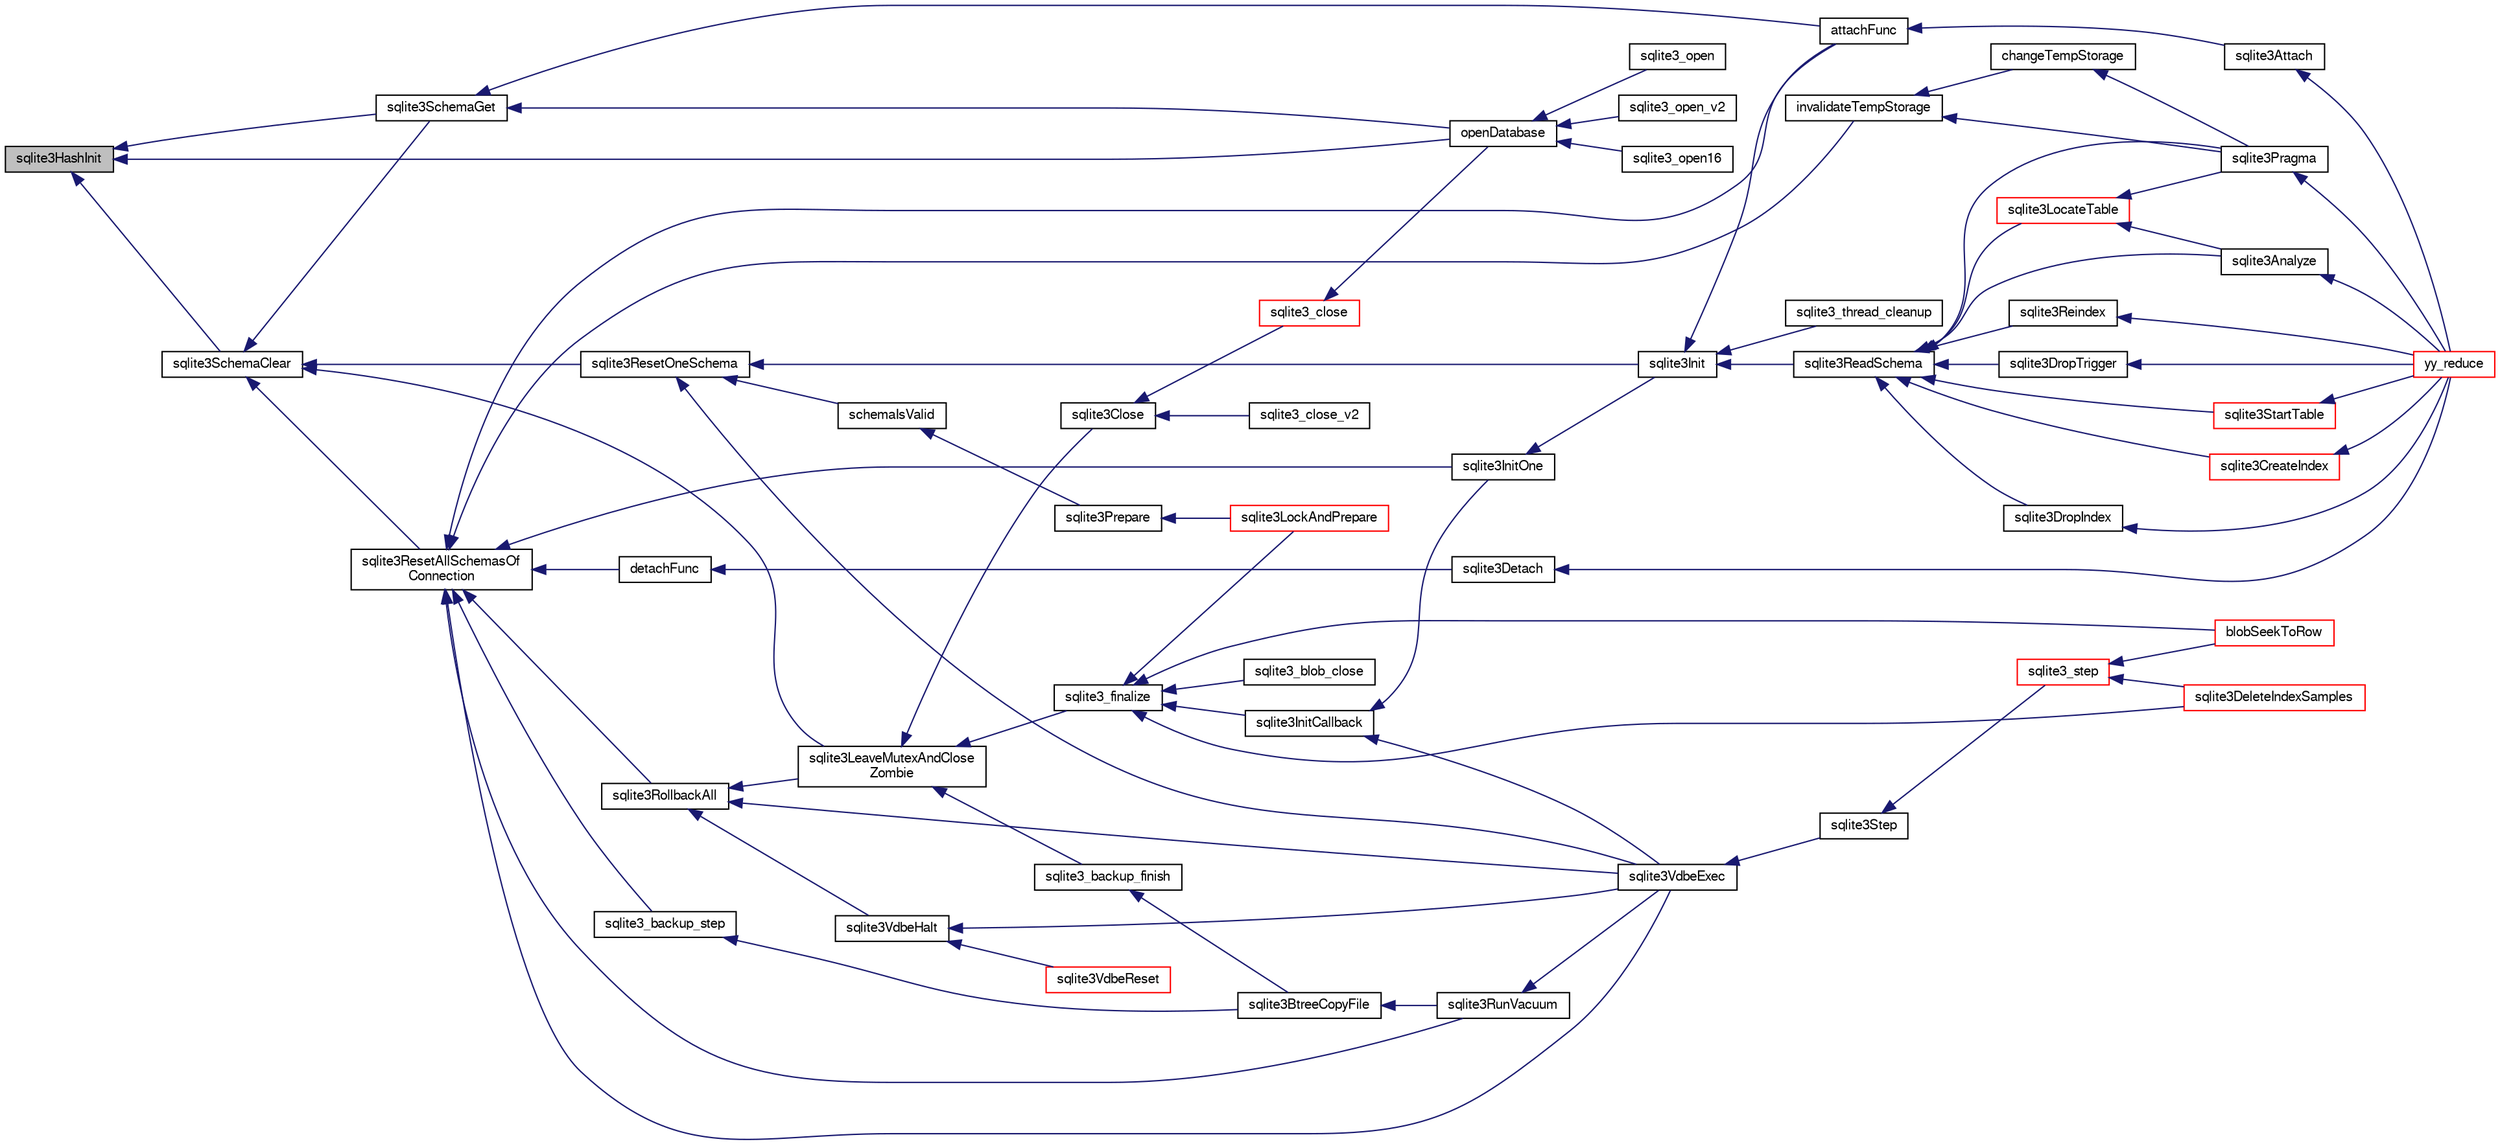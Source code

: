 digraph "sqlite3HashInit"
{
  edge [fontname="FreeSans",fontsize="10",labelfontname="FreeSans",labelfontsize="10"];
  node [fontname="FreeSans",fontsize="10",shape=record];
  rankdir="LR";
  Node561645 [label="sqlite3HashInit",height=0.2,width=0.4,color="black", fillcolor="grey75", style="filled", fontcolor="black"];
  Node561645 -> Node561646 [dir="back",color="midnightblue",fontsize="10",style="solid",fontname="FreeSans"];
  Node561646 [label="sqlite3SchemaClear",height=0.2,width=0.4,color="black", fillcolor="white", style="filled",URL="$sqlite3_8c.html#a927c603430267e42c56ab38ca221322a"];
  Node561646 -> Node561647 [dir="back",color="midnightblue",fontsize="10",style="solid",fontname="FreeSans"];
  Node561647 [label="sqlite3ResetOneSchema",height=0.2,width=0.4,color="black", fillcolor="white", style="filled",URL="$sqlite3_8c.html#aae32656cb46c5449ae7c53fc8aa27887"];
  Node561647 -> Node561648 [dir="back",color="midnightblue",fontsize="10",style="solid",fontname="FreeSans"];
  Node561648 [label="sqlite3VdbeExec",height=0.2,width=0.4,color="black", fillcolor="white", style="filled",URL="$sqlite3_8c.html#a8ce40a614bdc56719c4d642b1e4dfb21"];
  Node561648 -> Node561649 [dir="back",color="midnightblue",fontsize="10",style="solid",fontname="FreeSans"];
  Node561649 [label="sqlite3Step",height=0.2,width=0.4,color="black", fillcolor="white", style="filled",URL="$sqlite3_8c.html#a3f2872e873e2758a4beedad1d5113554"];
  Node561649 -> Node561650 [dir="back",color="midnightblue",fontsize="10",style="solid",fontname="FreeSans"];
  Node561650 [label="sqlite3_step",height=0.2,width=0.4,color="red", fillcolor="white", style="filled",URL="$sqlite3_8h.html#ac1e491ce36b7471eb28387f7d3c74334"];
  Node561650 -> Node561669 [dir="back",color="midnightblue",fontsize="10",style="solid",fontname="FreeSans"];
  Node561669 [label="blobSeekToRow",height=0.2,width=0.4,color="red", fillcolor="white", style="filled",URL="$sqlite3_8c.html#afff57e13332b98c8a44a7cebe38962ab"];
  Node561650 -> Node561672 [dir="back",color="midnightblue",fontsize="10",style="solid",fontname="FreeSans"];
  Node561672 [label="sqlite3DeleteIndexSamples",height=0.2,width=0.4,color="red", fillcolor="white", style="filled",URL="$sqlite3_8c.html#aaeda0302fbf61397ec009f65bed047ef"];
  Node561647 -> Node561675 [dir="back",color="midnightblue",fontsize="10",style="solid",fontname="FreeSans"];
  Node561675 [label="sqlite3Init",height=0.2,width=0.4,color="black", fillcolor="white", style="filled",URL="$sqlite3_8c.html#aed74e3dc765631a833f522f425ff5a48"];
  Node561675 -> Node561676 [dir="back",color="midnightblue",fontsize="10",style="solid",fontname="FreeSans"];
  Node561676 [label="attachFunc",height=0.2,width=0.4,color="black", fillcolor="white", style="filled",URL="$sqlite3_8c.html#a69cb751a7da501b9a0aa37e0d7c3eaf7"];
  Node561676 -> Node561677 [dir="back",color="midnightblue",fontsize="10",style="solid",fontname="FreeSans"];
  Node561677 [label="sqlite3Attach",height=0.2,width=0.4,color="black", fillcolor="white", style="filled",URL="$sqlite3_8c.html#ae0907fe0b43cc1b4c7e6a16213e8546f"];
  Node561677 -> Node561678 [dir="back",color="midnightblue",fontsize="10",style="solid",fontname="FreeSans"];
  Node561678 [label="yy_reduce",height=0.2,width=0.4,color="red", fillcolor="white", style="filled",URL="$sqlite3_8c.html#a7c419a9b25711c666a9a2449ef377f14"];
  Node561675 -> Node561680 [dir="back",color="midnightblue",fontsize="10",style="solid",fontname="FreeSans"];
  Node561680 [label="sqlite3ReadSchema",height=0.2,width=0.4,color="black", fillcolor="white", style="filled",URL="$sqlite3_8c.html#ac41a97f30334f7d35b2b5713097eca90"];
  Node561680 -> Node561681 [dir="back",color="midnightblue",fontsize="10",style="solid",fontname="FreeSans"];
  Node561681 [label="sqlite3Analyze",height=0.2,width=0.4,color="black", fillcolor="white", style="filled",URL="$sqlite3_8c.html#ac696deb1ccaae3fa855cfbd0bfd4d048"];
  Node561681 -> Node561678 [dir="back",color="midnightblue",fontsize="10",style="solid",fontname="FreeSans"];
  Node561680 -> Node561682 [dir="back",color="midnightblue",fontsize="10",style="solid",fontname="FreeSans"];
  Node561682 [label="sqlite3LocateTable",height=0.2,width=0.4,color="red", fillcolor="white", style="filled",URL="$sqlite3_8c.html#adfeea5b18971250d4ff7f5a44e134d75"];
  Node561682 -> Node561681 [dir="back",color="midnightblue",fontsize="10",style="solid",fontname="FreeSans"];
  Node561682 -> Node561726 [dir="back",color="midnightblue",fontsize="10",style="solid",fontname="FreeSans"];
  Node561726 [label="sqlite3Pragma",height=0.2,width=0.4,color="black", fillcolor="white", style="filled",URL="$sqlite3_8c.html#a111391370f58f8e6a6eca51fd34d62ed"];
  Node561726 -> Node561678 [dir="back",color="midnightblue",fontsize="10",style="solid",fontname="FreeSans"];
  Node561680 -> Node561770 [dir="back",color="midnightblue",fontsize="10",style="solid",fontname="FreeSans"];
  Node561770 [label="sqlite3StartTable",height=0.2,width=0.4,color="red", fillcolor="white", style="filled",URL="$sqlite3_8c.html#af49b4395f39d9078a0dda2484c183012"];
  Node561770 -> Node561678 [dir="back",color="midnightblue",fontsize="10",style="solid",fontname="FreeSans"];
  Node561680 -> Node561687 [dir="back",color="midnightblue",fontsize="10",style="solid",fontname="FreeSans"];
  Node561687 [label="sqlite3CreateIndex",height=0.2,width=0.4,color="red", fillcolor="white", style="filled",URL="$sqlite3_8c.html#a8dbe5e590ab6c58a8c45f34f7c81e825"];
  Node561687 -> Node561678 [dir="back",color="midnightblue",fontsize="10",style="solid",fontname="FreeSans"];
  Node561680 -> Node561772 [dir="back",color="midnightblue",fontsize="10",style="solid",fontname="FreeSans"];
  Node561772 [label="sqlite3DropIndex",height=0.2,width=0.4,color="black", fillcolor="white", style="filled",URL="$sqlite3_8c.html#a3ffd2536f34a0cf6d427710b06b71e83"];
  Node561772 -> Node561678 [dir="back",color="midnightblue",fontsize="10",style="solid",fontname="FreeSans"];
  Node561680 -> Node561740 [dir="back",color="midnightblue",fontsize="10",style="solid",fontname="FreeSans"];
  Node561740 [label="sqlite3Reindex",height=0.2,width=0.4,color="black", fillcolor="white", style="filled",URL="$sqlite3_8c.html#abd189e31189391e1ef114b413ff4abbf"];
  Node561740 -> Node561678 [dir="back",color="midnightblue",fontsize="10",style="solid",fontname="FreeSans"];
  Node561680 -> Node561726 [dir="back",color="midnightblue",fontsize="10",style="solid",fontname="FreeSans"];
  Node561680 -> Node561773 [dir="back",color="midnightblue",fontsize="10",style="solid",fontname="FreeSans"];
  Node561773 [label="sqlite3DropTrigger",height=0.2,width=0.4,color="black", fillcolor="white", style="filled",URL="$sqlite3_8c.html#affdf1dd65e331b06feaef6ff8636305f"];
  Node561773 -> Node561678 [dir="back",color="midnightblue",fontsize="10",style="solid",fontname="FreeSans"];
  Node561675 -> Node561774 [dir="back",color="midnightblue",fontsize="10",style="solid",fontname="FreeSans"];
  Node561774 [label="sqlite3_thread_cleanup",height=0.2,width=0.4,color="black", fillcolor="white", style="filled",URL="$sqlite3_8h.html#a34980c829db84f02e1a1599063469f06"];
  Node561647 -> Node561877 [dir="back",color="midnightblue",fontsize="10",style="solid",fontname="FreeSans"];
  Node561877 [label="schemaIsValid",height=0.2,width=0.4,color="black", fillcolor="white", style="filled",URL="$sqlite3_8c.html#a7c466fe28e7ca6f46b8bf72c46d9738d"];
  Node561877 -> Node561827 [dir="back",color="midnightblue",fontsize="10",style="solid",fontname="FreeSans"];
  Node561827 [label="sqlite3Prepare",height=0.2,width=0.4,color="black", fillcolor="white", style="filled",URL="$sqlite3_8c.html#acb25890858d0bf4b12eb7aae569f0c7b"];
  Node561827 -> Node561828 [dir="back",color="midnightblue",fontsize="10",style="solid",fontname="FreeSans"];
  Node561828 [label="sqlite3LockAndPrepare",height=0.2,width=0.4,color="red", fillcolor="white", style="filled",URL="$sqlite3_8c.html#a5db1ec5589aa2b02c6d979211a8789bd"];
  Node561646 -> Node561878 [dir="back",color="midnightblue",fontsize="10",style="solid",fontname="FreeSans"];
  Node561878 [label="sqlite3ResetAllSchemasOf\lConnection",height=0.2,width=0.4,color="black", fillcolor="white", style="filled",URL="$sqlite3_8c.html#a2fc0d7e9d7e688a2a81ea4775dd12e33"];
  Node561878 -> Node561879 [dir="back",color="midnightblue",fontsize="10",style="solid",fontname="FreeSans"];
  Node561879 [label="sqlite3_backup_step",height=0.2,width=0.4,color="black", fillcolor="white", style="filled",URL="$sqlite3_8h.html#a1699b75e98d082eebc465a9e64c35269"];
  Node561879 -> Node561880 [dir="back",color="midnightblue",fontsize="10",style="solid",fontname="FreeSans"];
  Node561880 [label="sqlite3BtreeCopyFile",height=0.2,width=0.4,color="black", fillcolor="white", style="filled",URL="$sqlite3_8c.html#a4d9e19a79f0d5c1dfcef0bd137ae83f9"];
  Node561880 -> Node561834 [dir="back",color="midnightblue",fontsize="10",style="solid",fontname="FreeSans"];
  Node561834 [label="sqlite3RunVacuum",height=0.2,width=0.4,color="black", fillcolor="white", style="filled",URL="$sqlite3_8c.html#a5e83ddc7b3e7e8e79ad5d1fc92de1d2f"];
  Node561834 -> Node561648 [dir="back",color="midnightblue",fontsize="10",style="solid",fontname="FreeSans"];
  Node561878 -> Node561648 [dir="back",color="midnightblue",fontsize="10",style="solid",fontname="FreeSans"];
  Node561878 -> Node561676 [dir="back",color="midnightblue",fontsize="10",style="solid",fontname="FreeSans"];
  Node561878 -> Node561881 [dir="back",color="midnightblue",fontsize="10",style="solid",fontname="FreeSans"];
  Node561881 [label="detachFunc",height=0.2,width=0.4,color="black", fillcolor="white", style="filled",URL="$sqlite3_8c.html#a2b3dd04cb87abd088926ab0082a60b77"];
  Node561881 -> Node561720 [dir="back",color="midnightblue",fontsize="10",style="solid",fontname="FreeSans"];
  Node561720 [label="sqlite3Detach",height=0.2,width=0.4,color="black", fillcolor="white", style="filled",URL="$sqlite3_8c.html#ab1a5a0b01c7560aef5e0b8603a68747d"];
  Node561720 -> Node561678 [dir="back",color="midnightblue",fontsize="10",style="solid",fontname="FreeSans"];
  Node561878 -> Node561882 [dir="back",color="midnightblue",fontsize="10",style="solid",fontname="FreeSans"];
  Node561882 [label="invalidateTempStorage",height=0.2,width=0.4,color="black", fillcolor="white", style="filled",URL="$sqlite3_8c.html#a759777a1eb3c3e96a5af94932b39e69a"];
  Node561882 -> Node561883 [dir="back",color="midnightblue",fontsize="10",style="solid",fontname="FreeSans"];
  Node561883 [label="changeTempStorage",height=0.2,width=0.4,color="black", fillcolor="white", style="filled",URL="$sqlite3_8c.html#abd43abe0a0959a45c786b9865ed52904"];
  Node561883 -> Node561726 [dir="back",color="midnightblue",fontsize="10",style="solid",fontname="FreeSans"];
  Node561882 -> Node561726 [dir="back",color="midnightblue",fontsize="10",style="solid",fontname="FreeSans"];
  Node561878 -> Node561674 [dir="back",color="midnightblue",fontsize="10",style="solid",fontname="FreeSans"];
  Node561674 [label="sqlite3InitOne",height=0.2,width=0.4,color="black", fillcolor="white", style="filled",URL="$sqlite3_8c.html#ac4318b25df65269906b0379251fe9b85"];
  Node561674 -> Node561675 [dir="back",color="midnightblue",fontsize="10",style="solid",fontname="FreeSans"];
  Node561878 -> Node561834 [dir="back",color="midnightblue",fontsize="10",style="solid",fontname="FreeSans"];
  Node561878 -> Node561884 [dir="back",color="midnightblue",fontsize="10",style="solid",fontname="FreeSans"];
  Node561884 [label="sqlite3RollbackAll",height=0.2,width=0.4,color="black", fillcolor="white", style="filled",URL="$sqlite3_8c.html#ad902dd388d73208539f557962e3fe6bb"];
  Node561884 -> Node561885 [dir="back",color="midnightblue",fontsize="10",style="solid",fontname="FreeSans"];
  Node561885 [label="sqlite3VdbeHalt",height=0.2,width=0.4,color="black", fillcolor="white", style="filled",URL="$sqlite3_8c.html#a8d1d99703d999190fbc35ecc981cb709"];
  Node561885 -> Node561886 [dir="back",color="midnightblue",fontsize="10",style="solid",fontname="FreeSans"];
  Node561886 [label="sqlite3VdbeReset",height=0.2,width=0.4,color="red", fillcolor="white", style="filled",URL="$sqlite3_8c.html#a315a913742f7267f90d46d41446353b1"];
  Node561885 -> Node561648 [dir="back",color="midnightblue",fontsize="10",style="solid",fontname="FreeSans"];
  Node561884 -> Node561648 [dir="back",color="midnightblue",fontsize="10",style="solid",fontname="FreeSans"];
  Node561884 -> Node561895 [dir="back",color="midnightblue",fontsize="10",style="solid",fontname="FreeSans"];
  Node561895 [label="sqlite3LeaveMutexAndClose\lZombie",height=0.2,width=0.4,color="black", fillcolor="white", style="filled",URL="$sqlite3_8c.html#afe3a37c29dcb0fe9fc15fe07a3976f59"];
  Node561895 -> Node561896 [dir="back",color="midnightblue",fontsize="10",style="solid",fontname="FreeSans"];
  Node561896 [label="sqlite3_backup_finish",height=0.2,width=0.4,color="black", fillcolor="white", style="filled",URL="$sqlite3_8h.html#a176857dd58d99be53b6d7305533e0048"];
  Node561896 -> Node561880 [dir="back",color="midnightblue",fontsize="10",style="solid",fontname="FreeSans"];
  Node561895 -> Node561888 [dir="back",color="midnightblue",fontsize="10",style="solid",fontname="FreeSans"];
  Node561888 [label="sqlite3_finalize",height=0.2,width=0.4,color="black", fillcolor="white", style="filled",URL="$sqlite3_8h.html#a801195c0f771d40bb4be1e40f3b88945"];
  Node561888 -> Node561669 [dir="back",color="midnightblue",fontsize="10",style="solid",fontname="FreeSans"];
  Node561888 -> Node561889 [dir="back",color="midnightblue",fontsize="10",style="solid",fontname="FreeSans"];
  Node561889 [label="sqlite3_blob_close",height=0.2,width=0.4,color="black", fillcolor="white", style="filled",URL="$sqlite3_8h.html#a8885ae884821e14e1e4501183c5833d6"];
  Node561888 -> Node561672 [dir="back",color="midnightblue",fontsize="10",style="solid",fontname="FreeSans"];
  Node561888 -> Node561831 [dir="back",color="midnightblue",fontsize="10",style="solid",fontname="FreeSans"];
  Node561831 [label="sqlite3InitCallback",height=0.2,width=0.4,color="black", fillcolor="white", style="filled",URL="$sqlite3_8c.html#a5183ff3c8b5311c7332250013ee018b3"];
  Node561831 -> Node561648 [dir="back",color="midnightblue",fontsize="10",style="solid",fontname="FreeSans"];
  Node561831 -> Node561674 [dir="back",color="midnightblue",fontsize="10",style="solid",fontname="FreeSans"];
  Node561888 -> Node561828 [dir="back",color="midnightblue",fontsize="10",style="solid",fontname="FreeSans"];
  Node561895 -> Node561897 [dir="back",color="midnightblue",fontsize="10",style="solid",fontname="FreeSans"];
  Node561897 [label="sqlite3Close",height=0.2,width=0.4,color="black", fillcolor="white", style="filled",URL="$sqlite3_8c.html#aa9f2e73837bba8d721dbde0964ffce11"];
  Node561897 -> Node561898 [dir="back",color="midnightblue",fontsize="10",style="solid",fontname="FreeSans"];
  Node561898 [label="sqlite3_close",height=0.2,width=0.4,color="red", fillcolor="white", style="filled",URL="$sqlite3_8h.html#ac43c9032fc6ef3b2a231dc3a9fa44b2d"];
  Node561898 -> Node561901 [dir="back",color="midnightblue",fontsize="10",style="solid",fontname="FreeSans"];
  Node561901 [label="openDatabase",height=0.2,width=0.4,color="black", fillcolor="white", style="filled",URL="$sqlite3_8c.html#a6a9c3bc3a64234e863413f41db473758"];
  Node561901 -> Node561902 [dir="back",color="midnightblue",fontsize="10",style="solid",fontname="FreeSans"];
  Node561902 [label="sqlite3_open",height=0.2,width=0.4,color="black", fillcolor="white", style="filled",URL="$sqlite3_8h.html#a97ba966ed1acc38409786258268f5f71"];
  Node561901 -> Node561903 [dir="back",color="midnightblue",fontsize="10",style="solid",fontname="FreeSans"];
  Node561903 [label="sqlite3_open_v2",height=0.2,width=0.4,color="black", fillcolor="white", style="filled",URL="$sqlite3_8h.html#a140fe275b6975dc867cea50a65a217c4"];
  Node561901 -> Node561904 [dir="back",color="midnightblue",fontsize="10",style="solid",fontname="FreeSans"];
  Node561904 [label="sqlite3_open16",height=0.2,width=0.4,color="black", fillcolor="white", style="filled",URL="$sqlite3_8h.html#adbc401bb96713f32e553db32f6f3ca33"];
  Node561897 -> Node561905 [dir="back",color="midnightblue",fontsize="10",style="solid",fontname="FreeSans"];
  Node561905 [label="sqlite3_close_v2",height=0.2,width=0.4,color="black", fillcolor="white", style="filled",URL="$sqlite3_8h.html#ad2cb8462eaba28b4c8410ef55a4282b4"];
  Node561646 -> Node561906 [dir="back",color="midnightblue",fontsize="10",style="solid",fontname="FreeSans"];
  Node561906 [label="sqlite3SchemaGet",height=0.2,width=0.4,color="black", fillcolor="white", style="filled",URL="$sqlite3_8c.html#aea657029436ec374cbd09f8cc2747169"];
  Node561906 -> Node561676 [dir="back",color="midnightblue",fontsize="10",style="solid",fontname="FreeSans"];
  Node561906 -> Node561901 [dir="back",color="midnightblue",fontsize="10",style="solid",fontname="FreeSans"];
  Node561646 -> Node561895 [dir="back",color="midnightblue",fontsize="10",style="solid",fontname="FreeSans"];
  Node561645 -> Node561906 [dir="back",color="midnightblue",fontsize="10",style="solid",fontname="FreeSans"];
  Node561645 -> Node561901 [dir="back",color="midnightblue",fontsize="10",style="solid",fontname="FreeSans"];
}
